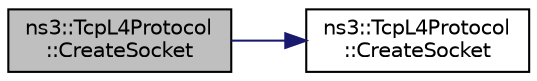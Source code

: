 digraph "ns3::TcpL4Protocol::CreateSocket"
{
 // LATEX_PDF_SIZE
  edge [fontname="Helvetica",fontsize="10",labelfontname="Helvetica",labelfontsize="10"];
  node [fontname="Helvetica",fontsize="10",shape=record];
  rankdir="LR";
  Node1 [label="ns3::TcpL4Protocol\l::CreateSocket",height=0.2,width=0.4,color="black", fillcolor="grey75", style="filled", fontcolor="black",tooltip="Create a TCP socket using the specified congestion control algorithm."];
  Node1 -> Node2 [color="midnightblue",fontsize="10",style="solid",fontname="Helvetica"];
  Node2 [label="ns3::TcpL4Protocol\l::CreateSocket",height=0.2,width=0.4,color="black", fillcolor="white", style="filled",URL="$classns3_1_1_tcp_l4_protocol.html#a896ad7a5e3959180dce59e81897f131c",tooltip="Create a TCP socket using the TypeId set by SocketType attribute."];
}
